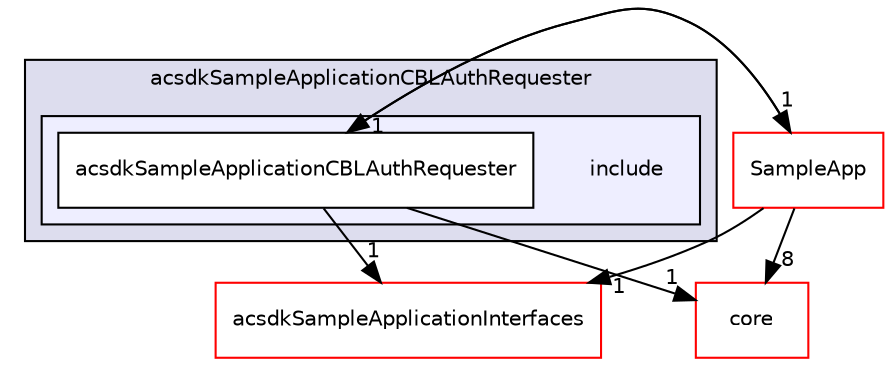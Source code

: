 digraph "/workplace/avs-device-sdk/applications/acsdkSampleApplicationCBLAuthRequester/include" {
  compound=true
  node [ fontsize="10", fontname="Helvetica"];
  edge [ labelfontsize="10", labelfontname="Helvetica"];
  subgraph clusterdir_9ccf9315b0a27650f0f760a264808e11 {
    graph [ bgcolor="#ddddee", pencolor="black", label="acsdkSampleApplicationCBLAuthRequester" fontname="Helvetica", fontsize="10", URL="dir_9ccf9315b0a27650f0f760a264808e11.html"]
  subgraph clusterdir_81dea7f558d5f2775a4ee1b40d718b20 {
    graph [ bgcolor="#eeeeff", pencolor="black", label="" URL="dir_81dea7f558d5f2775a4ee1b40d718b20.html"];
    dir_81dea7f558d5f2775a4ee1b40d718b20 [shape=plaintext label="include"];
    dir_be90750fb70307604638997b03047c68 [shape=box label="acsdkSampleApplicationCBLAuthRequester" color="black" fillcolor="white" style="filled" URL="dir_be90750fb70307604638997b03047c68.html"];
  }
  }
  dir_0c573f6f99f98abb37dc81ba5bc6038c [shape=box label="acsdkSampleApplicationInterfaces" fillcolor="white" style="filled" color="red" URL="dir_0c573f6f99f98abb37dc81ba5bc6038c.html"];
  dir_69fa8d0f4fee2820ffc8601fbf428b42 [shape=box label="SampleApp" fillcolor="white" style="filled" color="red" URL="dir_69fa8d0f4fee2820ffc8601fbf428b42.html"];
  dir_4270bfced15e0e73154b13468c7c9ad9 [shape=box label="core" fillcolor="white" style="filled" color="red" URL="dir_4270bfced15e0e73154b13468c7c9ad9.html"];
  dir_69fa8d0f4fee2820ffc8601fbf428b42->dir_0c573f6f99f98abb37dc81ba5bc6038c [headlabel="1", labeldistance=1.5 headhref="dir_000117_000110.html"];
  dir_69fa8d0f4fee2820ffc8601fbf428b42->dir_4270bfced15e0e73154b13468c7c9ad9 [headlabel="8", labeldistance=1.5 headhref="dir_000117_000461.html"];
  dir_69fa8d0f4fee2820ffc8601fbf428b42->dir_be90750fb70307604638997b03047c68 [headlabel="1", labeldistance=1.5 headhref="dir_000117_000108.html"];
  dir_be90750fb70307604638997b03047c68->dir_0c573f6f99f98abb37dc81ba5bc6038c [headlabel="1", labeldistance=1.5 headhref="dir_000108_000110.html"];
  dir_be90750fb70307604638997b03047c68->dir_69fa8d0f4fee2820ffc8601fbf428b42 [headlabel="1", labeldistance=1.5 headhref="dir_000108_000117.html"];
  dir_be90750fb70307604638997b03047c68->dir_4270bfced15e0e73154b13468c7c9ad9 [headlabel="1", labeldistance=1.5 headhref="dir_000108_000461.html"];
}
